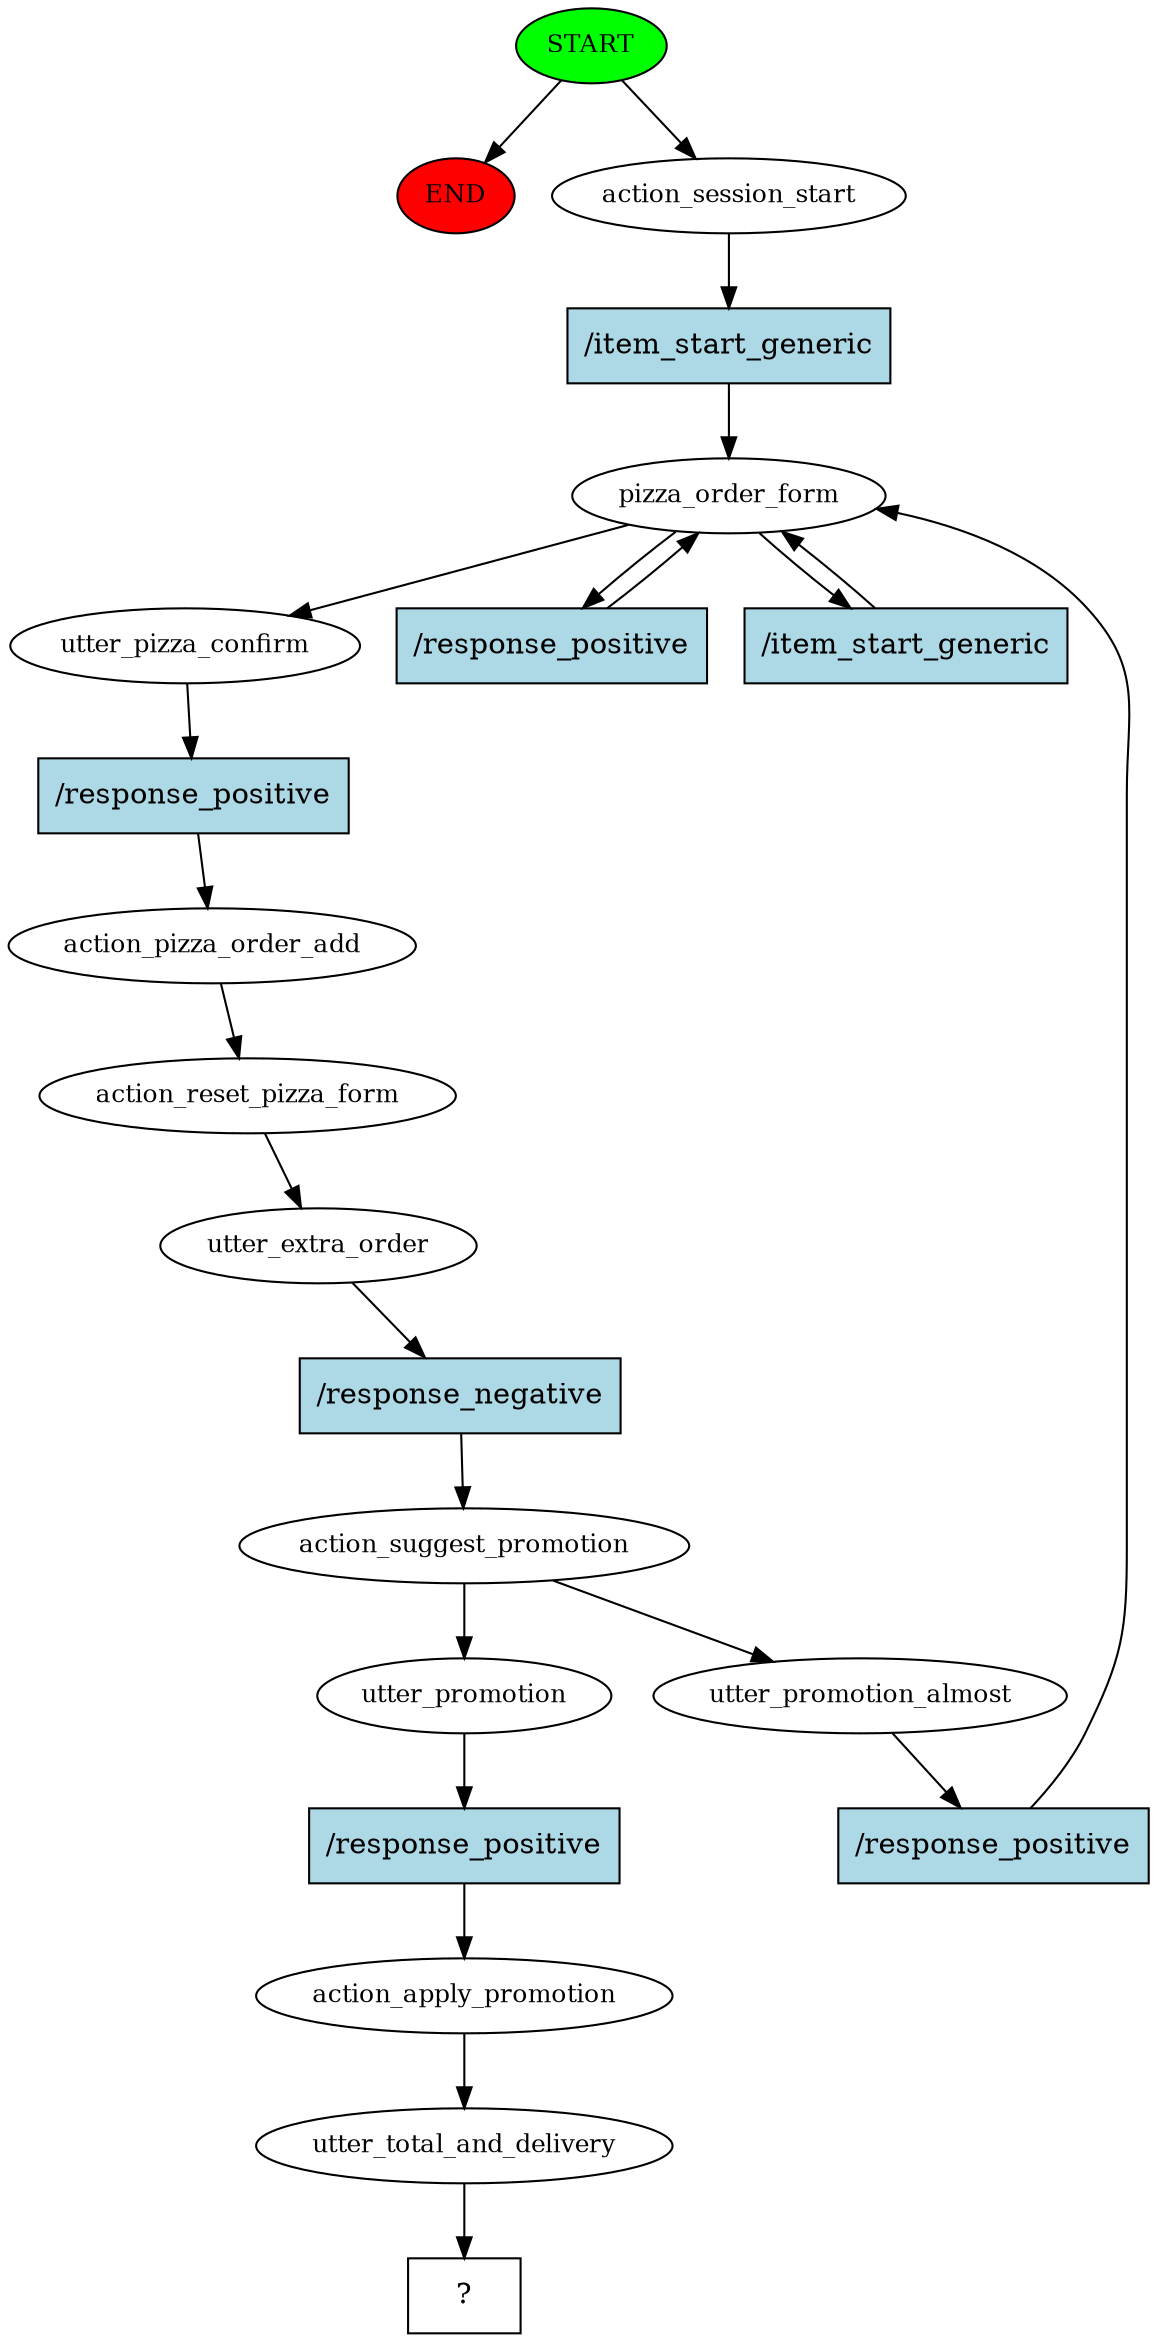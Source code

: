 digraph  {
0 [class="start active", fillcolor=green, fontsize=12, label=START, style=filled];
"-1" [class=end, fillcolor=red, fontsize=12, label=END, style=filled];
1 [class=active, fontsize=12, label=action_session_start];
2 [class=active, fontsize=12, label=pizza_order_form];
4 [class=active, fontsize=12, label=utter_pizza_confirm];
5 [class=active, fontsize=12, label=action_pizza_order_add];
6 [class=active, fontsize=12, label=action_reset_pizza_form];
7 [class=active, fontsize=12, label=utter_extra_order];
8 [class=active, fontsize=12, label=action_suggest_promotion];
9 [class=active, fontsize=12, label=utter_promotion_almost];
18 [class=active, fontsize=12, label=utter_promotion];
19 [class=active, fontsize=12, label=action_apply_promotion];
20 [class=active, fontsize=12, label=utter_total_and_delivery];
21 [class="intent dashed active", label="  ?  ", shape=rect];
22 [class="intent active", fillcolor=lightblue, label="/item_start_generic", shape=rect, style=filled];
23 [class="intent active", fillcolor=lightblue, label="/response_positive", shape=rect, style=filled];
24 [class="intent active", fillcolor=lightblue, label="/item_start_generic", shape=rect, style=filled];
25 [class="intent active", fillcolor=lightblue, label="/response_positive", shape=rect, style=filled];
26 [class="intent active", fillcolor=lightblue, label="/response_negative", shape=rect, style=filled];
27 [class="intent active", fillcolor=lightblue, label="/response_positive", shape=rect, style=filled];
28 [class="intent active", fillcolor=lightblue, label="/response_positive", shape=rect, style=filled];
0 -> "-1"  [class="", key=NONE, label=""];
0 -> 1  [class=active, key=NONE, label=""];
1 -> 22  [class=active, key=0];
2 -> 4  [class=active, key=NONE, label=""];
2 -> 23  [class=active, key=0];
2 -> 24  [class=active, key=0];
4 -> 25  [class=active, key=0];
5 -> 6  [class=active, key=NONE, label=""];
6 -> 7  [class=active, key=NONE, label=""];
7 -> 26  [class=active, key=0];
8 -> 9  [class=active, key=NONE, label=""];
8 -> 18  [class=active, key=NONE, label=""];
9 -> 27  [class=active, key=0];
18 -> 28  [class=active, key=0];
19 -> 20  [class=active, key=NONE, label=""];
20 -> 21  [class=active, key=NONE, label=""];
22 -> 2  [class=active, key=0];
23 -> 2  [class=active, key=0];
24 -> 2  [class=active, key=0];
25 -> 5  [class=active, key=0];
26 -> 8  [class=active, key=0];
27 -> 2  [class=active, key=0];
28 -> 19  [class=active, key=0];
}
